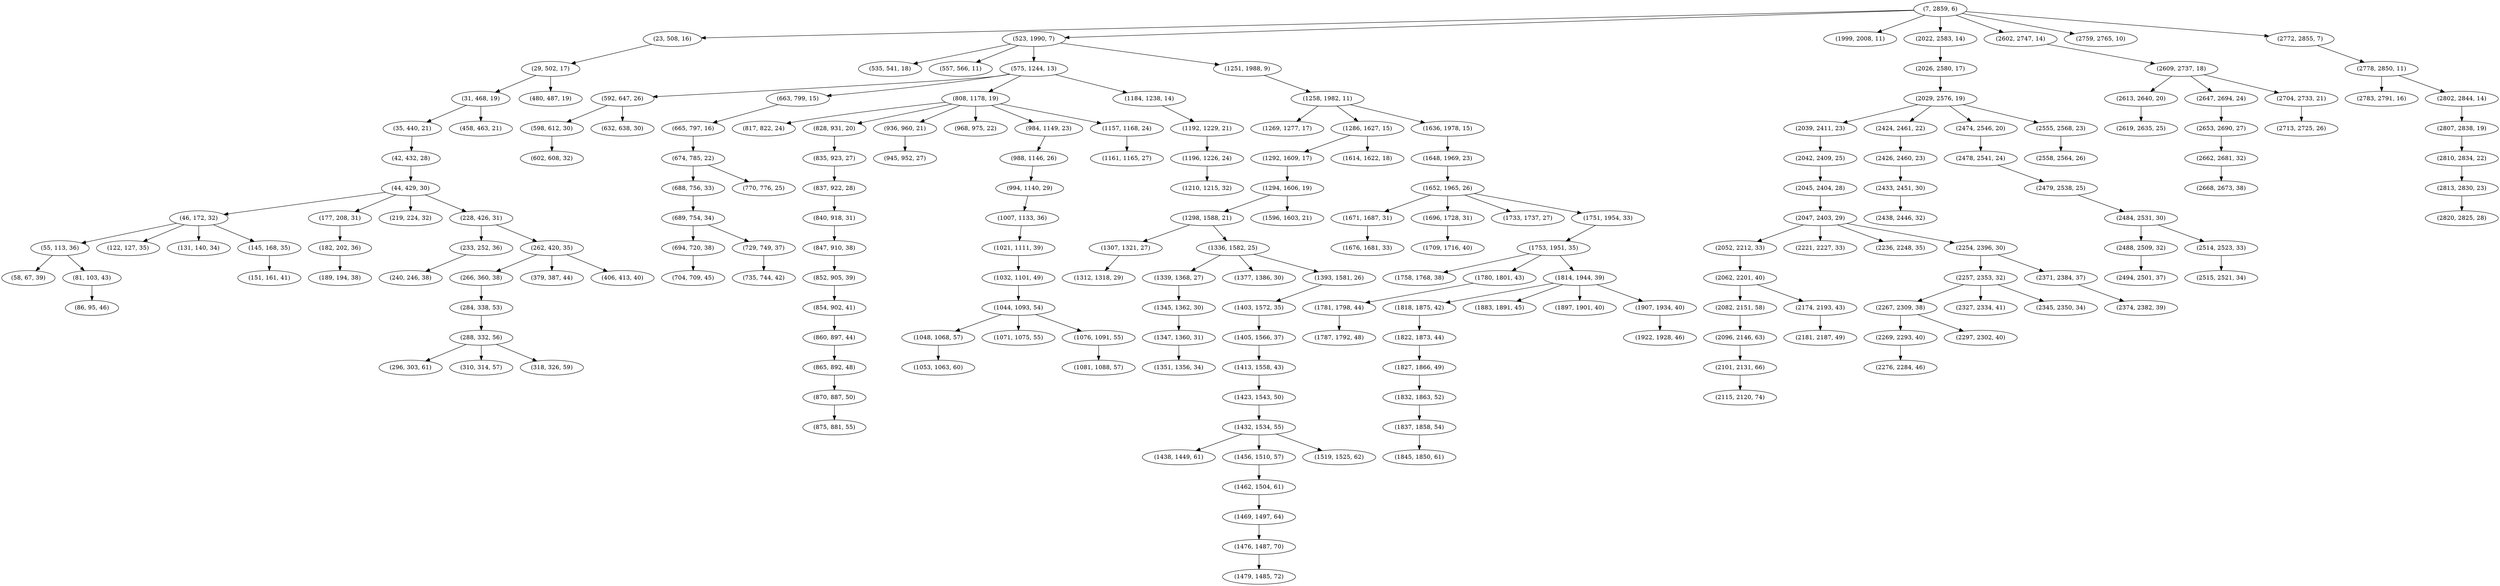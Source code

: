 digraph tree {
    "(7, 2859, 6)";
    "(23, 508, 16)";
    "(29, 502, 17)";
    "(31, 468, 19)";
    "(35, 440, 21)";
    "(42, 432, 28)";
    "(44, 429, 30)";
    "(46, 172, 32)";
    "(55, 113, 36)";
    "(58, 67, 39)";
    "(81, 103, 43)";
    "(86, 95, 46)";
    "(122, 127, 35)";
    "(131, 140, 34)";
    "(145, 168, 35)";
    "(151, 161, 41)";
    "(177, 208, 31)";
    "(182, 202, 36)";
    "(189, 194, 38)";
    "(219, 224, 32)";
    "(228, 426, 31)";
    "(233, 252, 36)";
    "(240, 246, 38)";
    "(262, 420, 35)";
    "(266, 360, 38)";
    "(284, 338, 53)";
    "(288, 332, 56)";
    "(296, 303, 61)";
    "(310, 314, 57)";
    "(318, 326, 59)";
    "(379, 387, 44)";
    "(406, 413, 40)";
    "(458, 463, 21)";
    "(480, 487, 19)";
    "(523, 1990, 7)";
    "(535, 541, 18)";
    "(557, 566, 11)";
    "(575, 1244, 13)";
    "(592, 647, 26)";
    "(598, 612, 30)";
    "(602, 608, 32)";
    "(632, 638, 30)";
    "(663, 799, 15)";
    "(665, 797, 16)";
    "(674, 785, 22)";
    "(688, 756, 33)";
    "(689, 754, 34)";
    "(694, 720, 38)";
    "(704, 709, 45)";
    "(729, 749, 37)";
    "(735, 744, 42)";
    "(770, 776, 25)";
    "(808, 1178, 19)";
    "(817, 822, 24)";
    "(828, 931, 20)";
    "(835, 923, 27)";
    "(837, 922, 28)";
    "(840, 918, 31)";
    "(847, 910, 38)";
    "(852, 905, 39)";
    "(854, 902, 41)";
    "(860, 897, 44)";
    "(865, 892, 48)";
    "(870, 887, 50)";
    "(875, 881, 55)";
    "(936, 960, 21)";
    "(945, 952, 27)";
    "(968, 975, 22)";
    "(984, 1149, 23)";
    "(988, 1146, 26)";
    "(994, 1140, 29)";
    "(1007, 1133, 36)";
    "(1021, 1111, 39)";
    "(1032, 1101, 49)";
    "(1044, 1093, 54)";
    "(1048, 1068, 57)";
    "(1053, 1063, 60)";
    "(1071, 1075, 55)";
    "(1076, 1091, 55)";
    "(1081, 1088, 57)";
    "(1157, 1168, 24)";
    "(1161, 1165, 27)";
    "(1184, 1238, 14)";
    "(1192, 1229, 21)";
    "(1196, 1226, 24)";
    "(1210, 1215, 32)";
    "(1251, 1988, 9)";
    "(1258, 1982, 11)";
    "(1269, 1277, 17)";
    "(1286, 1627, 15)";
    "(1292, 1609, 17)";
    "(1294, 1606, 19)";
    "(1298, 1588, 21)";
    "(1307, 1321, 27)";
    "(1312, 1318, 29)";
    "(1336, 1582, 25)";
    "(1339, 1368, 27)";
    "(1345, 1362, 30)";
    "(1347, 1360, 31)";
    "(1351, 1356, 34)";
    "(1377, 1386, 30)";
    "(1393, 1581, 26)";
    "(1403, 1572, 35)";
    "(1405, 1566, 37)";
    "(1413, 1558, 43)";
    "(1423, 1543, 50)";
    "(1432, 1534, 55)";
    "(1438, 1449, 61)";
    "(1456, 1510, 57)";
    "(1462, 1504, 61)";
    "(1469, 1497, 64)";
    "(1476, 1487, 70)";
    "(1479, 1485, 72)";
    "(1519, 1525, 62)";
    "(1596, 1603, 21)";
    "(1614, 1622, 18)";
    "(1636, 1978, 15)";
    "(1648, 1969, 23)";
    "(1652, 1965, 26)";
    "(1671, 1687, 31)";
    "(1676, 1681, 33)";
    "(1696, 1728, 31)";
    "(1709, 1716, 40)";
    "(1733, 1737, 27)";
    "(1751, 1954, 33)";
    "(1753, 1951, 35)";
    "(1758, 1768, 38)";
    "(1780, 1801, 43)";
    "(1781, 1798, 44)";
    "(1787, 1792, 48)";
    "(1814, 1944, 39)";
    "(1818, 1875, 42)";
    "(1822, 1873, 44)";
    "(1827, 1866, 49)";
    "(1832, 1863, 52)";
    "(1837, 1858, 54)";
    "(1845, 1850, 61)";
    "(1883, 1891, 45)";
    "(1897, 1901, 40)";
    "(1907, 1934, 40)";
    "(1922, 1928, 46)";
    "(1999, 2008, 11)";
    "(2022, 2583, 14)";
    "(2026, 2580, 17)";
    "(2029, 2576, 19)";
    "(2039, 2411, 23)";
    "(2042, 2409, 25)";
    "(2045, 2404, 28)";
    "(2047, 2403, 29)";
    "(2052, 2212, 33)";
    "(2062, 2201, 40)";
    "(2082, 2151, 58)";
    "(2096, 2146, 63)";
    "(2101, 2131, 66)";
    "(2115, 2120, 74)";
    "(2174, 2193, 43)";
    "(2181, 2187, 49)";
    "(2221, 2227, 33)";
    "(2236, 2248, 35)";
    "(2254, 2396, 30)";
    "(2257, 2353, 32)";
    "(2267, 2309, 38)";
    "(2269, 2293, 40)";
    "(2276, 2284, 46)";
    "(2297, 2302, 40)";
    "(2327, 2334, 41)";
    "(2345, 2350, 34)";
    "(2371, 2384, 37)";
    "(2374, 2382, 39)";
    "(2424, 2461, 22)";
    "(2426, 2460, 23)";
    "(2433, 2451, 30)";
    "(2438, 2446, 32)";
    "(2474, 2546, 20)";
    "(2478, 2541, 24)";
    "(2479, 2538, 25)";
    "(2484, 2531, 30)";
    "(2488, 2509, 32)";
    "(2494, 2501, 37)";
    "(2514, 2523, 33)";
    "(2515, 2521, 34)";
    "(2555, 2568, 23)";
    "(2558, 2564, 26)";
    "(2602, 2747, 14)";
    "(2609, 2737, 18)";
    "(2613, 2640, 20)";
    "(2619, 2635, 25)";
    "(2647, 2694, 24)";
    "(2653, 2690, 27)";
    "(2662, 2681, 32)";
    "(2668, 2673, 38)";
    "(2704, 2733, 21)";
    "(2713, 2725, 26)";
    "(2759, 2765, 10)";
    "(2772, 2855, 7)";
    "(2778, 2850, 11)";
    "(2783, 2791, 16)";
    "(2802, 2844, 14)";
    "(2807, 2838, 19)";
    "(2810, 2834, 22)";
    "(2813, 2830, 23)";
    "(2820, 2825, 28)";
    "(7, 2859, 6)" -> "(23, 508, 16)";
    "(7, 2859, 6)" -> "(523, 1990, 7)";
    "(7, 2859, 6)" -> "(1999, 2008, 11)";
    "(7, 2859, 6)" -> "(2022, 2583, 14)";
    "(7, 2859, 6)" -> "(2602, 2747, 14)";
    "(7, 2859, 6)" -> "(2759, 2765, 10)";
    "(7, 2859, 6)" -> "(2772, 2855, 7)";
    "(23, 508, 16)" -> "(29, 502, 17)";
    "(29, 502, 17)" -> "(31, 468, 19)";
    "(29, 502, 17)" -> "(480, 487, 19)";
    "(31, 468, 19)" -> "(35, 440, 21)";
    "(31, 468, 19)" -> "(458, 463, 21)";
    "(35, 440, 21)" -> "(42, 432, 28)";
    "(42, 432, 28)" -> "(44, 429, 30)";
    "(44, 429, 30)" -> "(46, 172, 32)";
    "(44, 429, 30)" -> "(177, 208, 31)";
    "(44, 429, 30)" -> "(219, 224, 32)";
    "(44, 429, 30)" -> "(228, 426, 31)";
    "(46, 172, 32)" -> "(55, 113, 36)";
    "(46, 172, 32)" -> "(122, 127, 35)";
    "(46, 172, 32)" -> "(131, 140, 34)";
    "(46, 172, 32)" -> "(145, 168, 35)";
    "(55, 113, 36)" -> "(58, 67, 39)";
    "(55, 113, 36)" -> "(81, 103, 43)";
    "(81, 103, 43)" -> "(86, 95, 46)";
    "(145, 168, 35)" -> "(151, 161, 41)";
    "(177, 208, 31)" -> "(182, 202, 36)";
    "(182, 202, 36)" -> "(189, 194, 38)";
    "(228, 426, 31)" -> "(233, 252, 36)";
    "(228, 426, 31)" -> "(262, 420, 35)";
    "(233, 252, 36)" -> "(240, 246, 38)";
    "(262, 420, 35)" -> "(266, 360, 38)";
    "(262, 420, 35)" -> "(379, 387, 44)";
    "(262, 420, 35)" -> "(406, 413, 40)";
    "(266, 360, 38)" -> "(284, 338, 53)";
    "(284, 338, 53)" -> "(288, 332, 56)";
    "(288, 332, 56)" -> "(296, 303, 61)";
    "(288, 332, 56)" -> "(310, 314, 57)";
    "(288, 332, 56)" -> "(318, 326, 59)";
    "(523, 1990, 7)" -> "(535, 541, 18)";
    "(523, 1990, 7)" -> "(557, 566, 11)";
    "(523, 1990, 7)" -> "(575, 1244, 13)";
    "(523, 1990, 7)" -> "(1251, 1988, 9)";
    "(575, 1244, 13)" -> "(592, 647, 26)";
    "(575, 1244, 13)" -> "(663, 799, 15)";
    "(575, 1244, 13)" -> "(808, 1178, 19)";
    "(575, 1244, 13)" -> "(1184, 1238, 14)";
    "(592, 647, 26)" -> "(598, 612, 30)";
    "(592, 647, 26)" -> "(632, 638, 30)";
    "(598, 612, 30)" -> "(602, 608, 32)";
    "(663, 799, 15)" -> "(665, 797, 16)";
    "(665, 797, 16)" -> "(674, 785, 22)";
    "(674, 785, 22)" -> "(688, 756, 33)";
    "(674, 785, 22)" -> "(770, 776, 25)";
    "(688, 756, 33)" -> "(689, 754, 34)";
    "(689, 754, 34)" -> "(694, 720, 38)";
    "(689, 754, 34)" -> "(729, 749, 37)";
    "(694, 720, 38)" -> "(704, 709, 45)";
    "(729, 749, 37)" -> "(735, 744, 42)";
    "(808, 1178, 19)" -> "(817, 822, 24)";
    "(808, 1178, 19)" -> "(828, 931, 20)";
    "(808, 1178, 19)" -> "(936, 960, 21)";
    "(808, 1178, 19)" -> "(968, 975, 22)";
    "(808, 1178, 19)" -> "(984, 1149, 23)";
    "(808, 1178, 19)" -> "(1157, 1168, 24)";
    "(828, 931, 20)" -> "(835, 923, 27)";
    "(835, 923, 27)" -> "(837, 922, 28)";
    "(837, 922, 28)" -> "(840, 918, 31)";
    "(840, 918, 31)" -> "(847, 910, 38)";
    "(847, 910, 38)" -> "(852, 905, 39)";
    "(852, 905, 39)" -> "(854, 902, 41)";
    "(854, 902, 41)" -> "(860, 897, 44)";
    "(860, 897, 44)" -> "(865, 892, 48)";
    "(865, 892, 48)" -> "(870, 887, 50)";
    "(870, 887, 50)" -> "(875, 881, 55)";
    "(936, 960, 21)" -> "(945, 952, 27)";
    "(984, 1149, 23)" -> "(988, 1146, 26)";
    "(988, 1146, 26)" -> "(994, 1140, 29)";
    "(994, 1140, 29)" -> "(1007, 1133, 36)";
    "(1007, 1133, 36)" -> "(1021, 1111, 39)";
    "(1021, 1111, 39)" -> "(1032, 1101, 49)";
    "(1032, 1101, 49)" -> "(1044, 1093, 54)";
    "(1044, 1093, 54)" -> "(1048, 1068, 57)";
    "(1044, 1093, 54)" -> "(1071, 1075, 55)";
    "(1044, 1093, 54)" -> "(1076, 1091, 55)";
    "(1048, 1068, 57)" -> "(1053, 1063, 60)";
    "(1076, 1091, 55)" -> "(1081, 1088, 57)";
    "(1157, 1168, 24)" -> "(1161, 1165, 27)";
    "(1184, 1238, 14)" -> "(1192, 1229, 21)";
    "(1192, 1229, 21)" -> "(1196, 1226, 24)";
    "(1196, 1226, 24)" -> "(1210, 1215, 32)";
    "(1251, 1988, 9)" -> "(1258, 1982, 11)";
    "(1258, 1982, 11)" -> "(1269, 1277, 17)";
    "(1258, 1982, 11)" -> "(1286, 1627, 15)";
    "(1258, 1982, 11)" -> "(1636, 1978, 15)";
    "(1286, 1627, 15)" -> "(1292, 1609, 17)";
    "(1286, 1627, 15)" -> "(1614, 1622, 18)";
    "(1292, 1609, 17)" -> "(1294, 1606, 19)";
    "(1294, 1606, 19)" -> "(1298, 1588, 21)";
    "(1294, 1606, 19)" -> "(1596, 1603, 21)";
    "(1298, 1588, 21)" -> "(1307, 1321, 27)";
    "(1298, 1588, 21)" -> "(1336, 1582, 25)";
    "(1307, 1321, 27)" -> "(1312, 1318, 29)";
    "(1336, 1582, 25)" -> "(1339, 1368, 27)";
    "(1336, 1582, 25)" -> "(1377, 1386, 30)";
    "(1336, 1582, 25)" -> "(1393, 1581, 26)";
    "(1339, 1368, 27)" -> "(1345, 1362, 30)";
    "(1345, 1362, 30)" -> "(1347, 1360, 31)";
    "(1347, 1360, 31)" -> "(1351, 1356, 34)";
    "(1393, 1581, 26)" -> "(1403, 1572, 35)";
    "(1403, 1572, 35)" -> "(1405, 1566, 37)";
    "(1405, 1566, 37)" -> "(1413, 1558, 43)";
    "(1413, 1558, 43)" -> "(1423, 1543, 50)";
    "(1423, 1543, 50)" -> "(1432, 1534, 55)";
    "(1432, 1534, 55)" -> "(1438, 1449, 61)";
    "(1432, 1534, 55)" -> "(1456, 1510, 57)";
    "(1432, 1534, 55)" -> "(1519, 1525, 62)";
    "(1456, 1510, 57)" -> "(1462, 1504, 61)";
    "(1462, 1504, 61)" -> "(1469, 1497, 64)";
    "(1469, 1497, 64)" -> "(1476, 1487, 70)";
    "(1476, 1487, 70)" -> "(1479, 1485, 72)";
    "(1636, 1978, 15)" -> "(1648, 1969, 23)";
    "(1648, 1969, 23)" -> "(1652, 1965, 26)";
    "(1652, 1965, 26)" -> "(1671, 1687, 31)";
    "(1652, 1965, 26)" -> "(1696, 1728, 31)";
    "(1652, 1965, 26)" -> "(1733, 1737, 27)";
    "(1652, 1965, 26)" -> "(1751, 1954, 33)";
    "(1671, 1687, 31)" -> "(1676, 1681, 33)";
    "(1696, 1728, 31)" -> "(1709, 1716, 40)";
    "(1751, 1954, 33)" -> "(1753, 1951, 35)";
    "(1753, 1951, 35)" -> "(1758, 1768, 38)";
    "(1753, 1951, 35)" -> "(1780, 1801, 43)";
    "(1753, 1951, 35)" -> "(1814, 1944, 39)";
    "(1780, 1801, 43)" -> "(1781, 1798, 44)";
    "(1781, 1798, 44)" -> "(1787, 1792, 48)";
    "(1814, 1944, 39)" -> "(1818, 1875, 42)";
    "(1814, 1944, 39)" -> "(1883, 1891, 45)";
    "(1814, 1944, 39)" -> "(1897, 1901, 40)";
    "(1814, 1944, 39)" -> "(1907, 1934, 40)";
    "(1818, 1875, 42)" -> "(1822, 1873, 44)";
    "(1822, 1873, 44)" -> "(1827, 1866, 49)";
    "(1827, 1866, 49)" -> "(1832, 1863, 52)";
    "(1832, 1863, 52)" -> "(1837, 1858, 54)";
    "(1837, 1858, 54)" -> "(1845, 1850, 61)";
    "(1907, 1934, 40)" -> "(1922, 1928, 46)";
    "(2022, 2583, 14)" -> "(2026, 2580, 17)";
    "(2026, 2580, 17)" -> "(2029, 2576, 19)";
    "(2029, 2576, 19)" -> "(2039, 2411, 23)";
    "(2029, 2576, 19)" -> "(2424, 2461, 22)";
    "(2029, 2576, 19)" -> "(2474, 2546, 20)";
    "(2029, 2576, 19)" -> "(2555, 2568, 23)";
    "(2039, 2411, 23)" -> "(2042, 2409, 25)";
    "(2042, 2409, 25)" -> "(2045, 2404, 28)";
    "(2045, 2404, 28)" -> "(2047, 2403, 29)";
    "(2047, 2403, 29)" -> "(2052, 2212, 33)";
    "(2047, 2403, 29)" -> "(2221, 2227, 33)";
    "(2047, 2403, 29)" -> "(2236, 2248, 35)";
    "(2047, 2403, 29)" -> "(2254, 2396, 30)";
    "(2052, 2212, 33)" -> "(2062, 2201, 40)";
    "(2062, 2201, 40)" -> "(2082, 2151, 58)";
    "(2062, 2201, 40)" -> "(2174, 2193, 43)";
    "(2082, 2151, 58)" -> "(2096, 2146, 63)";
    "(2096, 2146, 63)" -> "(2101, 2131, 66)";
    "(2101, 2131, 66)" -> "(2115, 2120, 74)";
    "(2174, 2193, 43)" -> "(2181, 2187, 49)";
    "(2254, 2396, 30)" -> "(2257, 2353, 32)";
    "(2254, 2396, 30)" -> "(2371, 2384, 37)";
    "(2257, 2353, 32)" -> "(2267, 2309, 38)";
    "(2257, 2353, 32)" -> "(2327, 2334, 41)";
    "(2257, 2353, 32)" -> "(2345, 2350, 34)";
    "(2267, 2309, 38)" -> "(2269, 2293, 40)";
    "(2267, 2309, 38)" -> "(2297, 2302, 40)";
    "(2269, 2293, 40)" -> "(2276, 2284, 46)";
    "(2371, 2384, 37)" -> "(2374, 2382, 39)";
    "(2424, 2461, 22)" -> "(2426, 2460, 23)";
    "(2426, 2460, 23)" -> "(2433, 2451, 30)";
    "(2433, 2451, 30)" -> "(2438, 2446, 32)";
    "(2474, 2546, 20)" -> "(2478, 2541, 24)";
    "(2478, 2541, 24)" -> "(2479, 2538, 25)";
    "(2479, 2538, 25)" -> "(2484, 2531, 30)";
    "(2484, 2531, 30)" -> "(2488, 2509, 32)";
    "(2484, 2531, 30)" -> "(2514, 2523, 33)";
    "(2488, 2509, 32)" -> "(2494, 2501, 37)";
    "(2514, 2523, 33)" -> "(2515, 2521, 34)";
    "(2555, 2568, 23)" -> "(2558, 2564, 26)";
    "(2602, 2747, 14)" -> "(2609, 2737, 18)";
    "(2609, 2737, 18)" -> "(2613, 2640, 20)";
    "(2609, 2737, 18)" -> "(2647, 2694, 24)";
    "(2609, 2737, 18)" -> "(2704, 2733, 21)";
    "(2613, 2640, 20)" -> "(2619, 2635, 25)";
    "(2647, 2694, 24)" -> "(2653, 2690, 27)";
    "(2653, 2690, 27)" -> "(2662, 2681, 32)";
    "(2662, 2681, 32)" -> "(2668, 2673, 38)";
    "(2704, 2733, 21)" -> "(2713, 2725, 26)";
    "(2772, 2855, 7)" -> "(2778, 2850, 11)";
    "(2778, 2850, 11)" -> "(2783, 2791, 16)";
    "(2778, 2850, 11)" -> "(2802, 2844, 14)";
    "(2802, 2844, 14)" -> "(2807, 2838, 19)";
    "(2807, 2838, 19)" -> "(2810, 2834, 22)";
    "(2810, 2834, 22)" -> "(2813, 2830, 23)";
    "(2813, 2830, 23)" -> "(2820, 2825, 28)";
}
